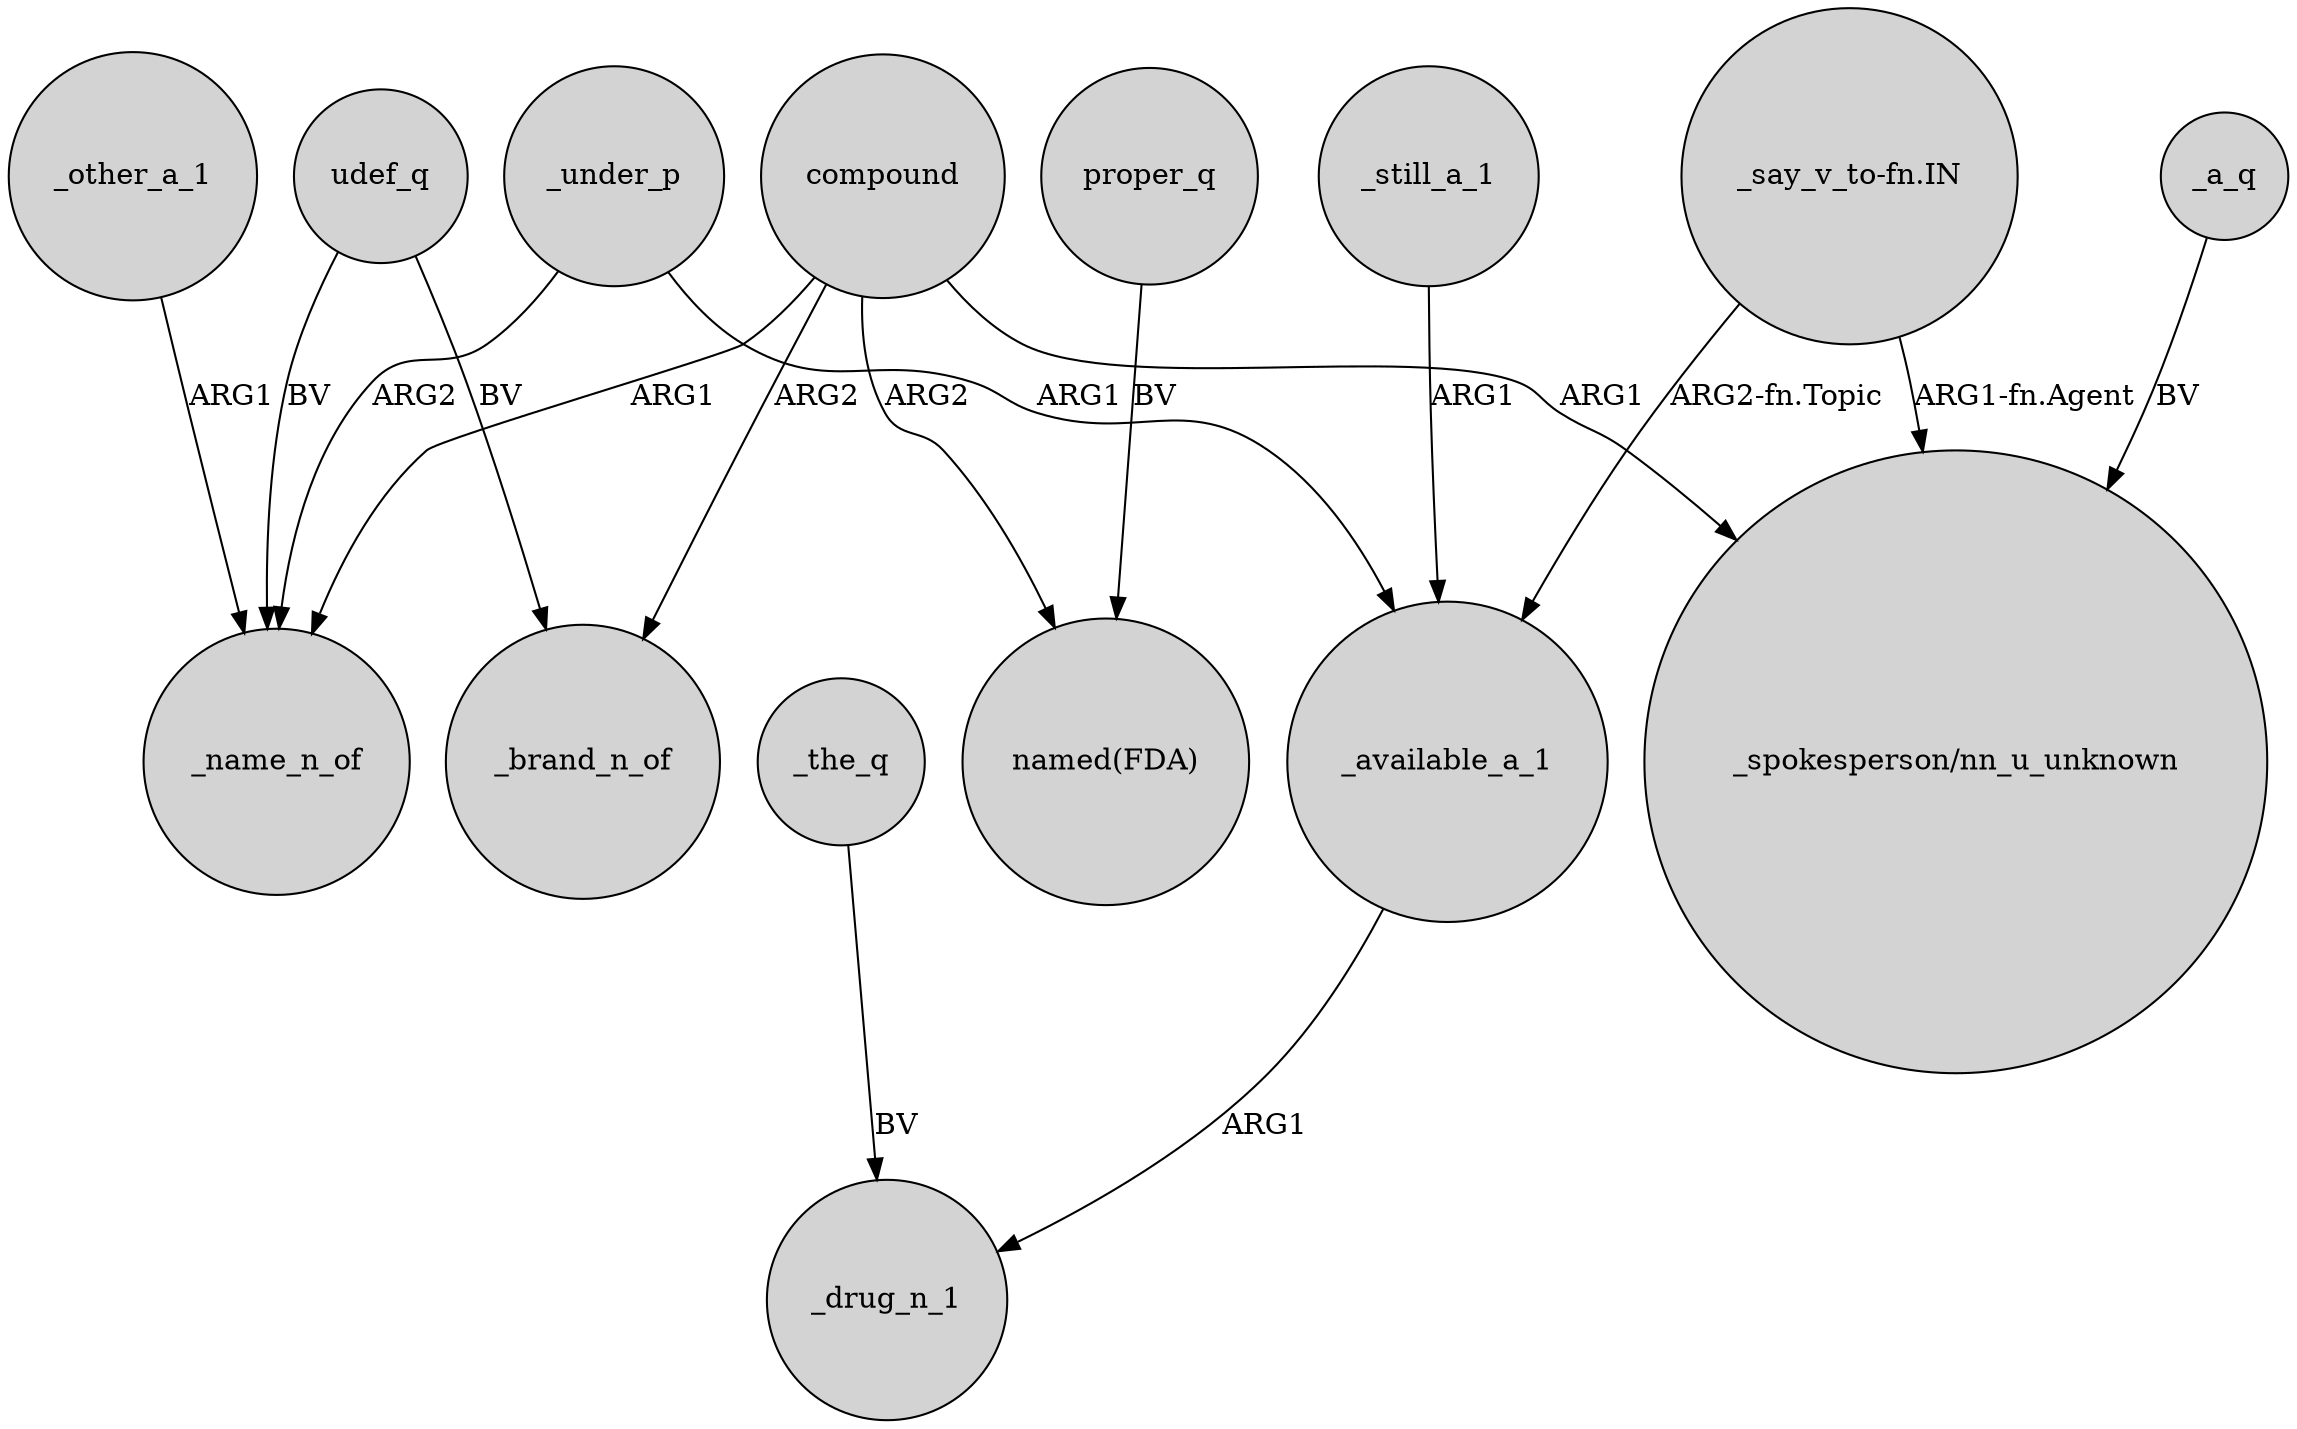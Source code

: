 digraph {
	node [shape=circle style=filled]
	compound -> _name_n_of [label=ARG1]
	"_say_v_to-fn.IN" -> _available_a_1 [label="ARG2-fn.Topic"]
	_still_a_1 -> _available_a_1 [label=ARG1]
	_the_q -> _drug_n_1 [label=BV]
	_available_a_1 -> _drug_n_1 [label=ARG1]
	compound -> _brand_n_of [label=ARG2]
	_a_q -> "_spokesperson/nn_u_unknown" [label=BV]
	_under_p -> _name_n_of [label=ARG2]
	_under_p -> _available_a_1 [label=ARG1]
	compound -> "named(FDA)" [label=ARG2]
	proper_q -> "named(FDA)" [label=BV]
	_other_a_1 -> _name_n_of [label=ARG1]
	udef_q -> _name_n_of [label=BV]
	"_say_v_to-fn.IN" -> "_spokesperson/nn_u_unknown" [label="ARG1-fn.Agent"]
	compound -> "_spokesperson/nn_u_unknown" [label=ARG1]
	udef_q -> _brand_n_of [label=BV]
}
